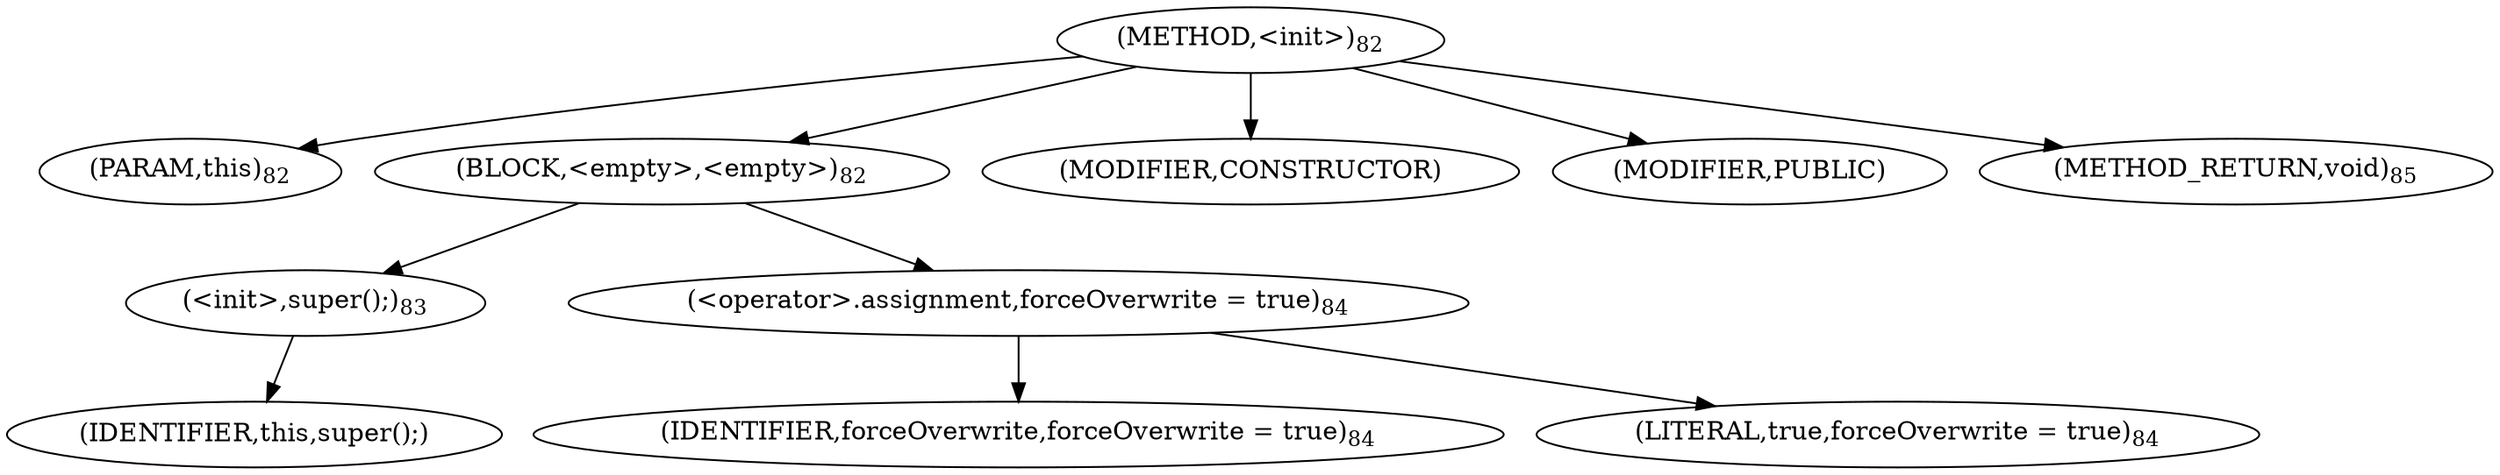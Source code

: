 digraph "&lt;init&gt;" {  
"30" [label = <(METHOD,&lt;init&gt;)<SUB>82</SUB>> ]
"4" [label = <(PARAM,this)<SUB>82</SUB>> ]
"31" [label = <(BLOCK,&lt;empty&gt;,&lt;empty&gt;)<SUB>82</SUB>> ]
"32" [label = <(&lt;init&gt;,super();)<SUB>83</SUB>> ]
"3" [label = <(IDENTIFIER,this,super();)> ]
"33" [label = <(&lt;operator&gt;.assignment,forceOverwrite = true)<SUB>84</SUB>> ]
"34" [label = <(IDENTIFIER,forceOverwrite,forceOverwrite = true)<SUB>84</SUB>> ]
"35" [label = <(LITERAL,true,forceOverwrite = true)<SUB>84</SUB>> ]
"36" [label = <(MODIFIER,CONSTRUCTOR)> ]
"37" [label = <(MODIFIER,PUBLIC)> ]
"38" [label = <(METHOD_RETURN,void)<SUB>85</SUB>> ]
  "30" -> "4" 
  "30" -> "31" 
  "30" -> "36" 
  "30" -> "37" 
  "30" -> "38" 
  "31" -> "32" 
  "31" -> "33" 
  "32" -> "3" 
  "33" -> "34" 
  "33" -> "35" 
}
